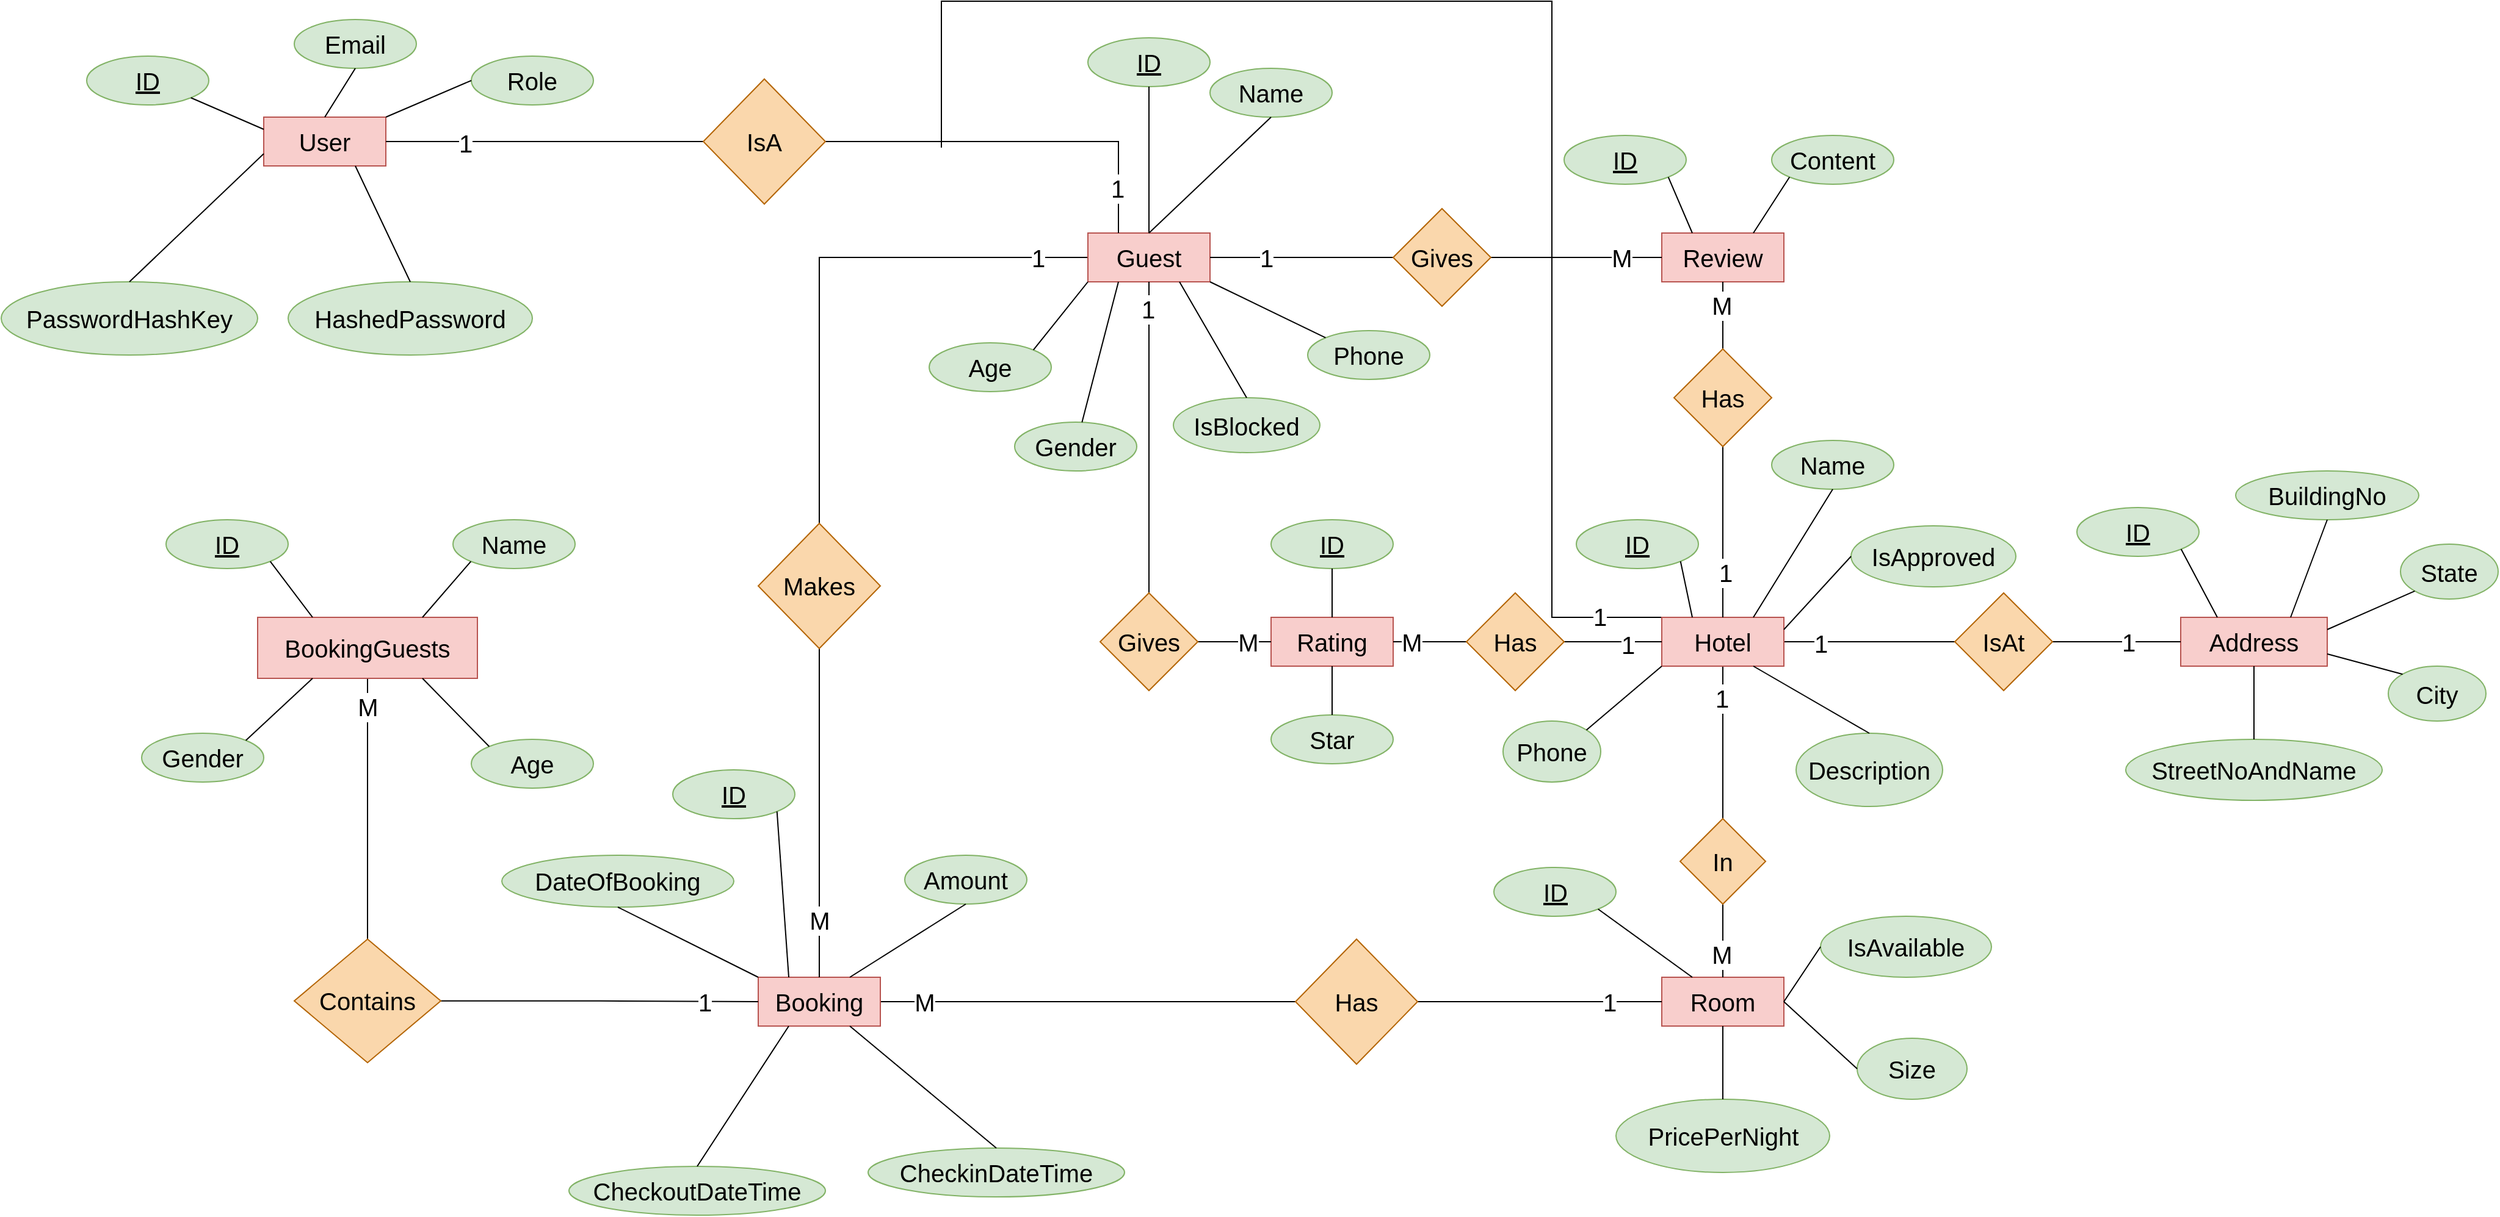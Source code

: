 <mxfile version="24.2.5" type="device">
  <diagram name="Page-1" id="rT9uFOjmLWiH90TD1_OQ">
    <mxGraphModel dx="3364" dy="1520" grid="1" gridSize="10" guides="1" tooltips="1" connect="1" arrows="1" fold="1" page="1" pageScale="1" pageWidth="850" pageHeight="1100" math="0" shadow="0">
      <root>
        <mxCell id="0" />
        <mxCell id="1" parent="0" />
        <mxCell id="vbyWSuQ11PQtbqBeCyKR-111" style="edgeStyle=orthogonalEdgeStyle;rounded=0;orthogonalLoop=1;jettySize=auto;html=1;exitX=0;exitY=0.5;exitDx=0;exitDy=0;entryX=0.5;entryY=0;entryDx=0;entryDy=0;endArrow=none;endFill=0;" parent="1" source="vbyWSuQ11PQtbqBeCyKR-2" target="vbyWSuQ11PQtbqBeCyKR-110" edge="1">
          <mxGeometry relative="1" as="geometry" />
        </mxCell>
        <mxCell id="vbyWSuQ11PQtbqBeCyKR-113" value="&lt;font style=&quot;font-size: 20px;&quot;&gt;1&lt;/font&gt;" style="edgeLabel;html=1;align=center;verticalAlign=middle;resizable=0;points=[];" parent="vbyWSuQ11PQtbqBeCyKR-111" vertex="1" connectable="0">
          <mxGeometry x="-0.811" relative="1" as="geometry">
            <mxPoint as="offset" />
          </mxGeometry>
        </mxCell>
        <mxCell id="vbyWSuQ11PQtbqBeCyKR-2" value="&lt;font style=&quot;font-size: 20px;&quot;&gt;Guest&lt;/font&gt;" style="rounded=0;whiteSpace=wrap;html=1;fillColor=#f8cecc;strokeColor=#b85450;" parent="1" vertex="1">
          <mxGeometry x="190" y="210" width="100" height="40" as="geometry" />
        </mxCell>
        <mxCell id="vbyWSuQ11PQtbqBeCyKR-3" value="&lt;font style=&quot;font-size: 20px;&quot;&gt;&lt;u&gt;ID&lt;/u&gt;&lt;/font&gt;" style="ellipse;whiteSpace=wrap;html=1;fillColor=#d5e8d4;strokeColor=#82b366;" parent="1" vertex="1">
          <mxGeometry x="190" y="50" width="100" height="40" as="geometry" />
        </mxCell>
        <mxCell id="vbyWSuQ11PQtbqBeCyKR-4" value="&lt;font style=&quot;font-size: 20px;&quot;&gt;Name&lt;/font&gt;" style="ellipse;whiteSpace=wrap;html=1;fillColor=#d5e8d4;strokeColor=#82b366;" parent="1" vertex="1">
          <mxGeometry x="290" y="75" width="100" height="40" as="geometry" />
        </mxCell>
        <mxCell id="vbyWSuQ11PQtbqBeCyKR-6" value="&lt;font style=&quot;font-size: 20px;&quot;&gt;Phone&lt;/font&gt;" style="ellipse;whiteSpace=wrap;html=1;fillColor=#d5e8d4;strokeColor=#82b366;" parent="1" vertex="1">
          <mxGeometry x="370" y="290" width="100" height="40" as="geometry" />
        </mxCell>
        <mxCell id="vbyWSuQ11PQtbqBeCyKR-7" value="&lt;font style=&quot;font-size: 20px;&quot;&gt;Age&lt;/font&gt;" style="ellipse;whiteSpace=wrap;html=1;fillColor=#d5e8d4;strokeColor=#82b366;" parent="1" vertex="1">
          <mxGeometry x="60" y="300" width="100" height="40" as="geometry" />
        </mxCell>
        <mxCell id="vbyWSuQ11PQtbqBeCyKR-8" value="&lt;font style=&quot;font-size: 20px;&quot;&gt;Gender&lt;/font&gt;" style="ellipse;whiteSpace=wrap;html=1;fillColor=#d5e8d4;strokeColor=#82b366;" parent="1" vertex="1">
          <mxGeometry x="130" y="365" width="100" height="40" as="geometry" />
        </mxCell>
        <mxCell id="vbyWSuQ11PQtbqBeCyKR-11" value="" style="endArrow=none;html=1;rounded=0;entryX=0.5;entryY=1;entryDx=0;entryDy=0;exitX=0.5;exitY=0;exitDx=0;exitDy=0;" parent="1" source="vbyWSuQ11PQtbqBeCyKR-2" target="vbyWSuQ11PQtbqBeCyKR-4" edge="1">
          <mxGeometry width="50" height="50" relative="1" as="geometry">
            <mxPoint x="190" y="200" as="sourcePoint" />
            <mxPoint x="240" y="150" as="targetPoint" />
          </mxGeometry>
        </mxCell>
        <mxCell id="vbyWSuQ11PQtbqBeCyKR-12" value="" style="endArrow=none;html=1;rounded=0;entryX=0.5;entryY=1;entryDx=0;entryDy=0;exitX=0.5;exitY=0;exitDx=0;exitDy=0;" parent="1" source="vbyWSuQ11PQtbqBeCyKR-2" target="vbyWSuQ11PQtbqBeCyKR-3" edge="1">
          <mxGeometry width="50" height="50" relative="1" as="geometry">
            <mxPoint x="250" y="220" as="sourcePoint" />
            <mxPoint x="240" y="150" as="targetPoint" />
          </mxGeometry>
        </mxCell>
        <mxCell id="vbyWSuQ11PQtbqBeCyKR-13" value="" style="endArrow=none;html=1;rounded=0;entryX=1;entryY=0;entryDx=0;entryDy=0;exitX=0;exitY=1;exitDx=0;exitDy=0;" parent="1" source="vbyWSuQ11PQtbqBeCyKR-2" target="vbyWSuQ11PQtbqBeCyKR-7" edge="1">
          <mxGeometry width="50" height="50" relative="1" as="geometry">
            <mxPoint x="190" y="230" as="sourcePoint" />
            <mxPoint x="175" y="184" as="targetPoint" />
          </mxGeometry>
        </mxCell>
        <mxCell id="vbyWSuQ11PQtbqBeCyKR-14" value="" style="endArrow=none;html=1;rounded=0;exitX=0.25;exitY=1;exitDx=0;exitDy=0;" parent="1" source="vbyWSuQ11PQtbqBeCyKR-2" target="vbyWSuQ11PQtbqBeCyKR-8" edge="1">
          <mxGeometry width="50" height="50" relative="1" as="geometry">
            <mxPoint x="200" y="240" as="sourcePoint" />
            <mxPoint x="170" y="250" as="targetPoint" />
          </mxGeometry>
        </mxCell>
        <mxCell id="vbyWSuQ11PQtbqBeCyKR-15" value="" style="endArrow=none;html=1;rounded=0;exitX=1;exitY=1;exitDx=0;exitDy=0;entryX=0;entryY=0;entryDx=0;entryDy=0;" parent="1" source="vbyWSuQ11PQtbqBeCyKR-2" target="vbyWSuQ11PQtbqBeCyKR-6" edge="1">
          <mxGeometry width="50" height="50" relative="1" as="geometry">
            <mxPoint x="225" y="260" as="sourcePoint" />
            <mxPoint x="170" y="312" as="targetPoint" />
          </mxGeometry>
        </mxCell>
        <mxCell id="vbyWSuQ11PQtbqBeCyKR-38" style="edgeStyle=orthogonalEdgeStyle;rounded=0;orthogonalLoop=1;jettySize=auto;html=1;exitX=1;exitY=0.5;exitDx=0;exitDy=0;entryX=0;entryY=0.5;entryDx=0;entryDy=0;endArrow=none;endFill=0;" parent="1" source="vbyWSuQ11PQtbqBeCyKR-17" target="vbyWSuQ11PQtbqBeCyKR-36" edge="1">
          <mxGeometry relative="1" as="geometry" />
        </mxCell>
        <mxCell id="vbyWSuQ11PQtbqBeCyKR-40" value="&lt;font style=&quot;font-size: 20px;&quot;&gt;1&lt;/font&gt;" style="edgeLabel;html=1;align=center;verticalAlign=middle;resizable=0;points=[];" parent="vbyWSuQ11PQtbqBeCyKR-38" vertex="1" connectable="0">
          <mxGeometry x="-0.571" y="-1" relative="1" as="geometry">
            <mxPoint as="offset" />
          </mxGeometry>
        </mxCell>
        <mxCell id="vbyWSuQ11PQtbqBeCyKR-86" style="edgeStyle=orthogonalEdgeStyle;rounded=0;orthogonalLoop=1;jettySize=auto;html=1;exitX=0.5;exitY=1;exitDx=0;exitDy=0;entryX=0.5;entryY=0;entryDx=0;entryDy=0;endArrow=none;endFill=0;" parent="1" source="vbyWSuQ11PQtbqBeCyKR-17" target="vbyWSuQ11PQtbqBeCyKR-85" edge="1">
          <mxGeometry relative="1" as="geometry" />
        </mxCell>
        <mxCell id="vbyWSuQ11PQtbqBeCyKR-88" value="&lt;font style=&quot;font-size: 20px;&quot;&gt;1&lt;/font&gt;" style="edgeLabel;html=1;align=center;verticalAlign=middle;resizable=0;points=[];" parent="vbyWSuQ11PQtbqBeCyKR-86" vertex="1" connectable="0">
          <mxGeometry x="-0.583" y="-1" relative="1" as="geometry">
            <mxPoint as="offset" />
          </mxGeometry>
        </mxCell>
        <mxCell id="BWS_20VNXRva4XWza-ew-18" style="edgeStyle=orthogonalEdgeStyle;rounded=0;orthogonalLoop=1;jettySize=auto;html=1;exitX=0;exitY=0;exitDx=0;exitDy=0;endArrow=none;endFill=0;" edge="1" parent="1" source="vbyWSuQ11PQtbqBeCyKR-17">
          <mxGeometry relative="1" as="geometry">
            <mxPoint x="70" y="140" as="targetPoint" />
            <Array as="points">
              <mxPoint x="570" y="525" />
              <mxPoint x="570" y="20" />
              <mxPoint x="70" y="20" />
            </Array>
          </mxGeometry>
        </mxCell>
        <mxCell id="BWS_20VNXRva4XWza-ew-19" value="&lt;font style=&quot;font-size: 20px;&quot;&gt;1&lt;/font&gt;" style="edgeLabel;html=1;align=center;verticalAlign=middle;resizable=0;points=[];" vertex="1" connectable="0" parent="BWS_20VNXRva4XWza-ew-18">
          <mxGeometry x="-0.918" y="-1" relative="1" as="geometry">
            <mxPoint x="-1" as="offset" />
          </mxGeometry>
        </mxCell>
        <mxCell id="vbyWSuQ11PQtbqBeCyKR-17" value="&lt;font style=&quot;font-size: 20px;&quot;&gt;Hotel&lt;/font&gt;" style="rounded=0;whiteSpace=wrap;html=1;fillColor=#f8cecc;strokeColor=#b85450;" parent="1" vertex="1">
          <mxGeometry x="660" y="525" width="100" height="40" as="geometry" />
        </mxCell>
        <mxCell id="vbyWSuQ11PQtbqBeCyKR-18" value="&lt;font style=&quot;font-size: 20px;&quot;&gt;&lt;u&gt;ID&lt;/u&gt;&lt;/font&gt;" style="ellipse;whiteSpace=wrap;html=1;fillColor=#d5e8d4;strokeColor=#82b366;" parent="1" vertex="1">
          <mxGeometry x="590" y="445" width="100" height="40" as="geometry" />
        </mxCell>
        <mxCell id="vbyWSuQ11PQtbqBeCyKR-19" value="&lt;font style=&quot;font-size: 20px;&quot;&gt;Name&lt;/font&gt;" style="ellipse;whiteSpace=wrap;html=1;fillColor=#d5e8d4;strokeColor=#82b366;" parent="1" vertex="1">
          <mxGeometry x="750" y="380" width="100" height="40" as="geometry" />
        </mxCell>
        <mxCell id="vbyWSuQ11PQtbqBeCyKR-20" value="&lt;font style=&quot;font-size: 20px;&quot;&gt;Description&lt;/font&gt;" style="ellipse;whiteSpace=wrap;html=1;fillColor=#d5e8d4;strokeColor=#82b366;" parent="1" vertex="1">
          <mxGeometry x="770" y="620" width="120" height="60" as="geometry" />
        </mxCell>
        <mxCell id="vbyWSuQ11PQtbqBeCyKR-22" value="" style="endArrow=none;html=1;rounded=0;exitX=0.25;exitY=0;exitDx=0;exitDy=0;entryX=1;entryY=1;entryDx=0;entryDy=0;" parent="1" source="vbyWSuQ11PQtbqBeCyKR-17" target="vbyWSuQ11PQtbqBeCyKR-18" edge="1">
          <mxGeometry width="50" height="50" relative="1" as="geometry">
            <mxPoint x="425" y="469" as="sourcePoint" />
            <mxPoint x="385" y="515" as="targetPoint" />
          </mxGeometry>
        </mxCell>
        <mxCell id="vbyWSuQ11PQtbqBeCyKR-23" value="" style="endArrow=none;html=1;rounded=0;exitX=0.75;exitY=0;exitDx=0;exitDy=0;entryX=0.5;entryY=1;entryDx=0;entryDy=0;" parent="1" source="vbyWSuQ11PQtbqBeCyKR-17" target="vbyWSuQ11PQtbqBeCyKR-19" edge="1">
          <mxGeometry width="50" height="50" relative="1" as="geometry">
            <mxPoint x="695" y="535" as="sourcePoint" />
            <mxPoint x="670" y="469" as="targetPoint" />
          </mxGeometry>
        </mxCell>
        <mxCell id="vbyWSuQ11PQtbqBeCyKR-24" value="" style="endArrow=none;html=1;rounded=0;exitX=0.75;exitY=1;exitDx=0;exitDy=0;entryX=0.5;entryY=0;entryDx=0;entryDy=0;" parent="1" source="vbyWSuQ11PQtbqBeCyKR-17" target="vbyWSuQ11PQtbqBeCyKR-20" edge="1">
          <mxGeometry width="50" height="50" relative="1" as="geometry">
            <mxPoint x="745" y="535" as="sourcePoint" />
            <mxPoint x="785" y="479" as="targetPoint" />
          </mxGeometry>
        </mxCell>
        <mxCell id="vbyWSuQ11PQtbqBeCyKR-26" value="&lt;font style=&quot;font-size: 20px;&quot;&gt;Address&lt;/font&gt;" style="rounded=0;whiteSpace=wrap;html=1;fillColor=#f8cecc;strokeColor=#b85450;" parent="1" vertex="1">
          <mxGeometry x="1085" y="525" width="120" height="40" as="geometry" />
        </mxCell>
        <mxCell id="vbyWSuQ11PQtbqBeCyKR-27" value="&lt;font style=&quot;font-size: 20px;&quot;&gt;BuildingNo&lt;/font&gt;" style="ellipse;whiteSpace=wrap;html=1;fillColor=#d5e8d4;strokeColor=#82b366;" parent="1" vertex="1">
          <mxGeometry x="1130" y="405" width="150" height="40" as="geometry" />
        </mxCell>
        <mxCell id="vbyWSuQ11PQtbqBeCyKR-28" value="&lt;font style=&quot;font-size: 20px;&quot;&gt;StreetNoAndName&lt;/font&gt;" style="ellipse;whiteSpace=wrap;html=1;fillColor=#d5e8d4;strokeColor=#82b366;" parent="1" vertex="1">
          <mxGeometry x="1040" y="625" width="210" height="50" as="geometry" />
        </mxCell>
        <mxCell id="vbyWSuQ11PQtbqBeCyKR-29" value="&lt;font style=&quot;font-size: 20px;&quot;&gt;City&lt;/font&gt;" style="ellipse;whiteSpace=wrap;html=1;fillColor=#d5e8d4;strokeColor=#82b366;" parent="1" vertex="1">
          <mxGeometry x="1255" y="565" width="80" height="45" as="geometry" />
        </mxCell>
        <mxCell id="vbyWSuQ11PQtbqBeCyKR-30" value="&lt;font style=&quot;font-size: 20px;&quot;&gt;State&lt;/font&gt;" style="ellipse;whiteSpace=wrap;html=1;fillColor=#d5e8d4;strokeColor=#82b366;" parent="1" vertex="1">
          <mxGeometry x="1265" y="465" width="80" height="45" as="geometry" />
        </mxCell>
        <mxCell id="vbyWSuQ11PQtbqBeCyKR-32" value="" style="endArrow=none;html=1;rounded=0;exitX=0.75;exitY=0;exitDx=0;exitDy=0;entryX=0.5;entryY=1;entryDx=0;entryDy=0;" parent="1" source="vbyWSuQ11PQtbqBeCyKR-26" target="vbyWSuQ11PQtbqBeCyKR-27" edge="1">
          <mxGeometry width="50" height="50" relative="1" as="geometry">
            <mxPoint x="780" y="535" as="sourcePoint" />
            <mxPoint x="815" y="489" as="targetPoint" />
          </mxGeometry>
        </mxCell>
        <mxCell id="vbyWSuQ11PQtbqBeCyKR-33" value="" style="endArrow=none;html=1;rounded=0;exitX=1;exitY=0.25;exitDx=0;exitDy=0;entryX=0;entryY=1;entryDx=0;entryDy=0;" parent="1" source="vbyWSuQ11PQtbqBeCyKR-26" target="vbyWSuQ11PQtbqBeCyKR-30" edge="1">
          <mxGeometry width="50" height="50" relative="1" as="geometry">
            <mxPoint x="1149" y="533" as="sourcePoint" />
            <mxPoint x="1140" y="475" as="targetPoint" />
          </mxGeometry>
        </mxCell>
        <mxCell id="vbyWSuQ11PQtbqBeCyKR-34" value="" style="endArrow=none;html=1;rounded=0;exitX=1;exitY=0.75;exitDx=0;exitDy=0;entryX=0;entryY=0;entryDx=0;entryDy=0;" parent="1" source="vbyWSuQ11PQtbqBeCyKR-26" target="vbyWSuQ11PQtbqBeCyKR-29" edge="1">
          <mxGeometry width="50" height="50" relative="1" as="geometry">
            <mxPoint x="1215" y="545" as="sourcePoint" />
            <mxPoint x="1286" y="513" as="targetPoint" />
          </mxGeometry>
        </mxCell>
        <mxCell id="vbyWSuQ11PQtbqBeCyKR-35" value="" style="endArrow=none;html=1;rounded=0;exitX=0.5;exitY=1;exitDx=0;exitDy=0;entryX=0.5;entryY=0;entryDx=0;entryDy=0;" parent="1" source="vbyWSuQ11PQtbqBeCyKR-26" target="vbyWSuQ11PQtbqBeCyKR-28" edge="1">
          <mxGeometry width="50" height="50" relative="1" as="geometry">
            <mxPoint x="1215" y="565" as="sourcePoint" />
            <mxPoint x="1276" y="582" as="targetPoint" />
          </mxGeometry>
        </mxCell>
        <mxCell id="vbyWSuQ11PQtbqBeCyKR-39" style="edgeStyle=orthogonalEdgeStyle;rounded=0;orthogonalLoop=1;jettySize=auto;html=1;exitX=1;exitY=0.5;exitDx=0;exitDy=0;entryX=0;entryY=0.5;entryDx=0;entryDy=0;endArrow=none;endFill=0;" parent="1" source="vbyWSuQ11PQtbqBeCyKR-36" target="vbyWSuQ11PQtbqBeCyKR-26" edge="1">
          <mxGeometry relative="1" as="geometry" />
        </mxCell>
        <mxCell id="vbyWSuQ11PQtbqBeCyKR-41" value="&lt;font style=&quot;font-size: 20px;&quot;&gt;1&lt;/font&gt;" style="edgeLabel;html=1;align=center;verticalAlign=middle;resizable=0;points=[];" parent="vbyWSuQ11PQtbqBeCyKR-39" vertex="1" connectable="0">
          <mxGeometry x="0.177" relative="1" as="geometry">
            <mxPoint as="offset" />
          </mxGeometry>
        </mxCell>
        <mxCell id="vbyWSuQ11PQtbqBeCyKR-36" value="&lt;font style=&quot;font-size: 20px;&quot;&gt;IsAt&lt;/font&gt;" style="rhombus;whiteSpace=wrap;html=1;fillColor=#fad7ac;strokeColor=#b46504;" parent="1" vertex="1">
          <mxGeometry x="900" y="505" width="80" height="80" as="geometry" />
        </mxCell>
        <mxCell id="vbyWSuQ11PQtbqBeCyKR-42" value="&lt;font style=&quot;font-size: 20px;&quot;&gt;&lt;u&gt;ID&lt;/u&gt;&lt;/font&gt;" style="ellipse;whiteSpace=wrap;html=1;fillColor=#d5e8d4;strokeColor=#82b366;" parent="1" vertex="1">
          <mxGeometry x="1000" y="435" width="100" height="40" as="geometry" />
        </mxCell>
        <mxCell id="vbyWSuQ11PQtbqBeCyKR-43" value="" style="endArrow=none;html=1;rounded=0;exitX=0.25;exitY=0;exitDx=0;exitDy=0;entryX=1;entryY=1;entryDx=0;entryDy=0;" parent="1" source="vbyWSuQ11PQtbqBeCyKR-26" target="vbyWSuQ11PQtbqBeCyKR-42" edge="1">
          <mxGeometry width="50" height="50" relative="1" as="geometry">
            <mxPoint x="1185" y="535" as="sourcePoint" />
            <mxPoint x="1215" y="455" as="targetPoint" />
          </mxGeometry>
        </mxCell>
        <mxCell id="vbyWSuQ11PQtbqBeCyKR-45" value="&lt;font style=&quot;font-size: 20px;&quot;&gt;Rating&lt;/font&gt;" style="rounded=0;whiteSpace=wrap;html=1;fillColor=#f8cecc;strokeColor=#b85450;" parent="1" vertex="1">
          <mxGeometry x="340" y="525" width="100" height="40" as="geometry" />
        </mxCell>
        <mxCell id="vbyWSuQ11PQtbqBeCyKR-46" value="&lt;font style=&quot;font-size: 20px;&quot;&gt;&lt;u&gt;ID&lt;/u&gt;&lt;/font&gt;" style="ellipse;whiteSpace=wrap;html=1;fillColor=#d5e8d4;strokeColor=#82b366;" parent="1" vertex="1">
          <mxGeometry x="340" y="445" width="100" height="40" as="geometry" />
        </mxCell>
        <mxCell id="vbyWSuQ11PQtbqBeCyKR-47" value="&lt;font style=&quot;font-size: 20px;&quot;&gt;Star&lt;/font&gt;" style="ellipse;whiteSpace=wrap;html=1;fillColor=#d5e8d4;strokeColor=#82b366;" parent="1" vertex="1">
          <mxGeometry x="340" y="605" width="100" height="40" as="geometry" />
        </mxCell>
        <mxCell id="vbyWSuQ11PQtbqBeCyKR-50" value="" style="endArrow=none;html=1;rounded=0;exitX=0.5;exitY=0;exitDx=0;exitDy=0;entryX=0.5;entryY=1;entryDx=0;entryDy=0;" parent="1" source="vbyWSuQ11PQtbqBeCyKR-45" target="vbyWSuQ11PQtbqBeCyKR-46" edge="1">
          <mxGeometry width="50" height="50" relative="1" as="geometry">
            <mxPoint x="105" y="469" as="sourcePoint" />
            <mxPoint x="65" y="515" as="targetPoint" />
          </mxGeometry>
        </mxCell>
        <mxCell id="vbyWSuQ11PQtbqBeCyKR-51" value="" style="endArrow=none;html=1;rounded=0;exitX=0.5;exitY=1;exitDx=0;exitDy=0;entryX=0.5;entryY=0;entryDx=0;entryDy=0;" parent="1" source="vbyWSuQ11PQtbqBeCyKR-45" target="vbyWSuQ11PQtbqBeCyKR-47" edge="1">
          <mxGeometry width="50" height="50" relative="1" as="geometry">
            <mxPoint x="375" y="535" as="sourcePoint" />
            <mxPoint x="350" y="469" as="targetPoint" />
          </mxGeometry>
        </mxCell>
        <mxCell id="vbyWSuQ11PQtbqBeCyKR-55" style="edgeStyle=orthogonalEdgeStyle;rounded=0;orthogonalLoop=1;jettySize=auto;html=1;exitX=1;exitY=0.5;exitDx=0;exitDy=0;entryX=0;entryY=0.5;entryDx=0;entryDy=0;endArrow=none;endFill=0;" parent="1" source="vbyWSuQ11PQtbqBeCyKR-54" target="vbyWSuQ11PQtbqBeCyKR-17" edge="1">
          <mxGeometry relative="1" as="geometry" />
        </mxCell>
        <mxCell id="vbyWSuQ11PQtbqBeCyKR-57" value="&lt;font style=&quot;font-size: 20px;&quot;&gt;1&lt;/font&gt;" style="edgeLabel;html=1;align=center;verticalAlign=middle;resizable=0;points=[];" parent="vbyWSuQ11PQtbqBeCyKR-55" vertex="1" connectable="0">
          <mxGeometry x="0.3" y="-2" relative="1" as="geometry">
            <mxPoint as="offset" />
          </mxGeometry>
        </mxCell>
        <mxCell id="vbyWSuQ11PQtbqBeCyKR-56" style="edgeStyle=orthogonalEdgeStyle;rounded=0;orthogonalLoop=1;jettySize=auto;html=1;exitX=0;exitY=0.5;exitDx=0;exitDy=0;endArrow=none;endFill=0;" parent="1" source="vbyWSuQ11PQtbqBeCyKR-54" target="vbyWSuQ11PQtbqBeCyKR-45" edge="1">
          <mxGeometry relative="1" as="geometry" />
        </mxCell>
        <mxCell id="vbyWSuQ11PQtbqBeCyKR-58" value="&lt;font style=&quot;font-size: 20px;&quot;&gt;M&lt;/font&gt;" style="edgeLabel;html=1;align=center;verticalAlign=middle;resizable=0;points=[];" parent="vbyWSuQ11PQtbqBeCyKR-56" vertex="1" connectable="0">
          <mxGeometry x="0.517" relative="1" as="geometry">
            <mxPoint as="offset" />
          </mxGeometry>
        </mxCell>
        <mxCell id="vbyWSuQ11PQtbqBeCyKR-54" value="&lt;font style=&quot;font-size: 20px;&quot;&gt;Has&lt;/font&gt;" style="rhombus;whiteSpace=wrap;html=1;fillColor=#fad7ac;strokeColor=#b46504;" parent="1" vertex="1">
          <mxGeometry x="500" y="505" width="80" height="80" as="geometry" />
        </mxCell>
        <mxCell id="vbyWSuQ11PQtbqBeCyKR-59" value="&lt;font style=&quot;font-size: 20px;&quot;&gt;Review&lt;/font&gt;" style="rounded=0;whiteSpace=wrap;html=1;fillColor=#f8cecc;strokeColor=#b85450;" parent="1" vertex="1">
          <mxGeometry x="660" y="210" width="100" height="40" as="geometry" />
        </mxCell>
        <mxCell id="vbyWSuQ11PQtbqBeCyKR-60" value="&lt;font style=&quot;font-size: 20px;&quot;&gt;&lt;u&gt;ID&lt;/u&gt;&lt;/font&gt;" style="ellipse;whiteSpace=wrap;html=1;fillColor=#d5e8d4;strokeColor=#82b366;" parent="1" vertex="1">
          <mxGeometry x="580" y="130" width="100" height="40" as="geometry" />
        </mxCell>
        <mxCell id="vbyWSuQ11PQtbqBeCyKR-61" value="&lt;span style=&quot;font-size: 20px;&quot;&gt;Content&lt;/span&gt;" style="ellipse;whiteSpace=wrap;html=1;fillColor=#d5e8d4;strokeColor=#82b366;" parent="1" vertex="1">
          <mxGeometry x="750" y="130" width="100" height="40" as="geometry" />
        </mxCell>
        <mxCell id="vbyWSuQ11PQtbqBeCyKR-62" value="" style="endArrow=none;html=1;rounded=0;exitX=0.25;exitY=0;exitDx=0;exitDy=0;entryX=1;entryY=1;entryDx=0;entryDy=0;" parent="1" source="vbyWSuQ11PQtbqBeCyKR-59" target="vbyWSuQ11PQtbqBeCyKR-60" edge="1">
          <mxGeometry width="50" height="50" relative="1" as="geometry">
            <mxPoint x="695" y="475" as="sourcePoint" />
            <mxPoint x="685" y="429" as="targetPoint" />
          </mxGeometry>
        </mxCell>
        <mxCell id="vbyWSuQ11PQtbqBeCyKR-63" value="" style="endArrow=none;html=1;rounded=0;exitX=0.75;exitY=0;exitDx=0;exitDy=0;entryX=0;entryY=1;entryDx=0;entryDy=0;" parent="1" source="vbyWSuQ11PQtbqBeCyKR-59" target="vbyWSuQ11PQtbqBeCyKR-61" edge="1">
          <mxGeometry width="50" height="50" relative="1" as="geometry">
            <mxPoint x="695" y="220" as="sourcePoint" />
            <mxPoint x="675" y="174" as="targetPoint" />
          </mxGeometry>
        </mxCell>
        <mxCell id="vbyWSuQ11PQtbqBeCyKR-65" style="edgeStyle=orthogonalEdgeStyle;rounded=0;orthogonalLoop=1;jettySize=auto;html=1;exitX=0.5;exitY=0;exitDx=0;exitDy=0;endArrow=none;endFill=0;" parent="1" source="vbyWSuQ11PQtbqBeCyKR-64" target="vbyWSuQ11PQtbqBeCyKR-59" edge="1">
          <mxGeometry relative="1" as="geometry" />
        </mxCell>
        <mxCell id="vbyWSuQ11PQtbqBeCyKR-67" value="&lt;font style=&quot;font-size: 20px;&quot;&gt;M&lt;/font&gt;" style="edgeLabel;html=1;align=center;verticalAlign=middle;resizable=0;points=[];" parent="vbyWSuQ11PQtbqBeCyKR-65" vertex="1" connectable="0">
          <mxGeometry x="0.273" y="1" relative="1" as="geometry">
            <mxPoint y="-1" as="offset" />
          </mxGeometry>
        </mxCell>
        <mxCell id="vbyWSuQ11PQtbqBeCyKR-66" style="edgeStyle=orthogonalEdgeStyle;rounded=0;orthogonalLoop=1;jettySize=auto;html=1;exitX=0.5;exitY=1;exitDx=0;exitDy=0;endArrow=none;endFill=0;" parent="1" source="vbyWSuQ11PQtbqBeCyKR-64" target="vbyWSuQ11PQtbqBeCyKR-17" edge="1">
          <mxGeometry relative="1" as="geometry" />
        </mxCell>
        <mxCell id="vbyWSuQ11PQtbqBeCyKR-68" value="&lt;font style=&quot;font-size: 20px;&quot;&gt;1&lt;/font&gt;" style="edgeLabel;html=1;align=center;verticalAlign=middle;resizable=0;points=[];" parent="vbyWSuQ11PQtbqBeCyKR-66" vertex="1" connectable="0">
          <mxGeometry x="0.48" y="2" relative="1" as="geometry">
            <mxPoint y="-1" as="offset" />
          </mxGeometry>
        </mxCell>
        <mxCell id="vbyWSuQ11PQtbqBeCyKR-64" value="&lt;font style=&quot;font-size: 20px;&quot;&gt;Has&lt;/font&gt;" style="rhombus;whiteSpace=wrap;html=1;fillColor=#fad7ac;strokeColor=#b46504;" parent="1" vertex="1">
          <mxGeometry x="670" y="305" width="80" height="80" as="geometry" />
        </mxCell>
        <mxCell id="vbyWSuQ11PQtbqBeCyKR-70" style="edgeStyle=orthogonalEdgeStyle;rounded=0;orthogonalLoop=1;jettySize=auto;html=1;exitX=1;exitY=0.5;exitDx=0;exitDy=0;entryX=0;entryY=0.5;entryDx=0;entryDy=0;endArrow=none;endFill=0;" parent="1" source="vbyWSuQ11PQtbqBeCyKR-69" target="vbyWSuQ11PQtbqBeCyKR-59" edge="1">
          <mxGeometry relative="1" as="geometry" />
        </mxCell>
        <mxCell id="vbyWSuQ11PQtbqBeCyKR-72" value="&lt;font style=&quot;font-size: 20px;&quot;&gt;M&lt;/font&gt;" style="edgeLabel;html=1;align=center;verticalAlign=middle;resizable=0;points=[];" parent="vbyWSuQ11PQtbqBeCyKR-70" vertex="1" connectable="0">
          <mxGeometry x="0.521" relative="1" as="geometry">
            <mxPoint as="offset" />
          </mxGeometry>
        </mxCell>
        <mxCell id="vbyWSuQ11PQtbqBeCyKR-71" style="edgeStyle=orthogonalEdgeStyle;rounded=0;orthogonalLoop=1;jettySize=auto;html=1;exitX=0;exitY=0.5;exitDx=0;exitDy=0;entryX=1;entryY=0.5;entryDx=0;entryDy=0;endArrow=none;endFill=0;" parent="1" source="vbyWSuQ11PQtbqBeCyKR-69" target="vbyWSuQ11PQtbqBeCyKR-2" edge="1">
          <mxGeometry relative="1" as="geometry" />
        </mxCell>
        <mxCell id="vbyWSuQ11PQtbqBeCyKR-73" value="&lt;font style=&quot;font-size: 20px;&quot;&gt;1&lt;/font&gt;" style="edgeLabel;html=1;align=center;verticalAlign=middle;resizable=0;points=[];" parent="vbyWSuQ11PQtbqBeCyKR-71" vertex="1" connectable="0">
          <mxGeometry x="0.396" relative="1" as="geometry">
            <mxPoint as="offset" />
          </mxGeometry>
        </mxCell>
        <mxCell id="vbyWSuQ11PQtbqBeCyKR-69" value="&lt;font style=&quot;font-size: 20px;&quot;&gt;Gives&lt;/font&gt;" style="rhombus;whiteSpace=wrap;html=1;fillColor=#fad7ac;strokeColor=#b46504;" parent="1" vertex="1">
          <mxGeometry x="440" y="190" width="80" height="80" as="geometry" />
        </mxCell>
        <mxCell id="vbyWSuQ11PQtbqBeCyKR-75" style="edgeStyle=orthogonalEdgeStyle;rounded=0;orthogonalLoop=1;jettySize=auto;html=1;exitX=1;exitY=0.5;exitDx=0;exitDy=0;entryX=0;entryY=0.5;entryDx=0;entryDy=0;endArrow=none;endFill=0;" parent="1" source="vbyWSuQ11PQtbqBeCyKR-74" target="vbyWSuQ11PQtbqBeCyKR-45" edge="1">
          <mxGeometry relative="1" as="geometry" />
        </mxCell>
        <mxCell id="vbyWSuQ11PQtbqBeCyKR-77" value="&lt;font style=&quot;font-size: 20px;&quot;&gt;M&lt;/font&gt;" style="edgeLabel;html=1;align=center;verticalAlign=middle;resizable=0;points=[];" parent="vbyWSuQ11PQtbqBeCyKR-75" vertex="1" connectable="0">
          <mxGeometry x="0.343" relative="1" as="geometry">
            <mxPoint as="offset" />
          </mxGeometry>
        </mxCell>
        <mxCell id="vbyWSuQ11PQtbqBeCyKR-76" style="edgeStyle=orthogonalEdgeStyle;rounded=0;orthogonalLoop=1;jettySize=auto;html=1;exitX=0.5;exitY=0;exitDx=0;exitDy=0;entryX=0.5;entryY=1;entryDx=0;entryDy=0;endArrow=none;endFill=0;" parent="1" source="vbyWSuQ11PQtbqBeCyKR-74" target="vbyWSuQ11PQtbqBeCyKR-2" edge="1">
          <mxGeometry relative="1" as="geometry" />
        </mxCell>
        <mxCell id="vbyWSuQ11PQtbqBeCyKR-78" value="&lt;font style=&quot;font-size: 20px;&quot;&gt;1&lt;/font&gt;" style="edgeLabel;html=1;align=center;verticalAlign=middle;resizable=0;points=[];" parent="vbyWSuQ11PQtbqBeCyKR-76" vertex="1" connectable="0">
          <mxGeometry x="0.83" y="1" relative="1" as="geometry">
            <mxPoint as="offset" />
          </mxGeometry>
        </mxCell>
        <mxCell id="vbyWSuQ11PQtbqBeCyKR-74" value="&lt;font style=&quot;font-size: 20px;&quot;&gt;Gives&lt;/font&gt;" style="rhombus;whiteSpace=wrap;html=1;fillColor=#fad7ac;strokeColor=#b46504;" parent="1" vertex="1">
          <mxGeometry x="200" y="505" width="80" height="80" as="geometry" />
        </mxCell>
        <mxCell id="vbyWSuQ11PQtbqBeCyKR-79" value="&lt;font style=&quot;font-size: 20px;&quot;&gt;Room&lt;/font&gt;" style="rounded=0;whiteSpace=wrap;html=1;fillColor=#f8cecc;strokeColor=#b85450;" parent="1" vertex="1">
          <mxGeometry x="660" y="820" width="100" height="40" as="geometry" />
        </mxCell>
        <mxCell id="vbyWSuQ11PQtbqBeCyKR-80" value="&lt;font style=&quot;font-size: 20px;&quot;&gt;&lt;u&gt;ID&lt;/u&gt;&lt;/font&gt;" style="ellipse;whiteSpace=wrap;html=1;fillColor=#d5e8d4;strokeColor=#82b366;" parent="1" vertex="1">
          <mxGeometry x="522.5" y="730" width="100" height="40" as="geometry" />
        </mxCell>
        <mxCell id="vbyWSuQ11PQtbqBeCyKR-82" value="&lt;font style=&quot;font-size: 20px;&quot;&gt;Size&lt;/font&gt;" style="ellipse;whiteSpace=wrap;html=1;fillColor=#d5e8d4;strokeColor=#82b366;" parent="1" vertex="1">
          <mxGeometry x="820" y="870" width="90" height="50" as="geometry" />
        </mxCell>
        <mxCell id="vbyWSuQ11PQtbqBeCyKR-83" value="" style="endArrow=none;html=1;rounded=0;exitX=1;exitY=1;exitDx=0;exitDy=0;entryX=0.25;entryY=0;entryDx=0;entryDy=0;" parent="1" source="vbyWSuQ11PQtbqBeCyKR-80" target="vbyWSuQ11PQtbqBeCyKR-79" edge="1">
          <mxGeometry width="50" height="50" relative="1" as="geometry">
            <mxPoint x="750" y="800" as="sourcePoint" />
            <mxPoint x="800" y="750" as="targetPoint" />
          </mxGeometry>
        </mxCell>
        <mxCell id="vbyWSuQ11PQtbqBeCyKR-84" value="" style="endArrow=none;html=1;rounded=0;exitX=1;exitY=0.5;exitDx=0;exitDy=0;entryX=0;entryY=0.5;entryDx=0;entryDy=0;" parent="1" source="vbyWSuQ11PQtbqBeCyKR-79" target="vbyWSuQ11PQtbqBeCyKR-82" edge="1">
          <mxGeometry width="50" height="50" relative="1" as="geometry">
            <mxPoint x="620" y="850" as="sourcePoint" />
            <mxPoint x="670" y="850" as="targetPoint" />
          </mxGeometry>
        </mxCell>
        <mxCell id="vbyWSuQ11PQtbqBeCyKR-87" style="edgeStyle=orthogonalEdgeStyle;rounded=0;orthogonalLoop=1;jettySize=auto;html=1;exitX=0.5;exitY=1;exitDx=0;exitDy=0;endArrow=none;endFill=0;" parent="1" source="vbyWSuQ11PQtbqBeCyKR-85" target="vbyWSuQ11PQtbqBeCyKR-79" edge="1">
          <mxGeometry relative="1" as="geometry" />
        </mxCell>
        <mxCell id="vbyWSuQ11PQtbqBeCyKR-89" value="&lt;font style=&quot;font-size: 20px;&quot;&gt;M&lt;/font&gt;" style="edgeLabel;html=1;align=center;verticalAlign=middle;resizable=0;points=[];" parent="vbyWSuQ11PQtbqBeCyKR-87" vertex="1" connectable="0">
          <mxGeometry x="0.354" y="-1" relative="1" as="geometry">
            <mxPoint as="offset" />
          </mxGeometry>
        </mxCell>
        <mxCell id="vbyWSuQ11PQtbqBeCyKR-85" value="&lt;font style=&quot;font-size: 20px;&quot;&gt;In&lt;/font&gt;" style="rhombus;whiteSpace=wrap;html=1;fillColor=#fad7ac;strokeColor=#b46504;" parent="1" vertex="1">
          <mxGeometry x="675" y="690" width="70" height="70" as="geometry" />
        </mxCell>
        <mxCell id="vbyWSuQ11PQtbqBeCyKR-90" value="&lt;font style=&quot;font-size: 20px;&quot;&gt;PricePerNight&lt;/font&gt;" style="ellipse;whiteSpace=wrap;html=1;fillColor=#d5e8d4;strokeColor=#82b366;" parent="1" vertex="1">
          <mxGeometry x="622.5" y="920" width="175" height="60" as="geometry" />
        </mxCell>
        <mxCell id="vbyWSuQ11PQtbqBeCyKR-91" value="" style="endArrow=none;html=1;rounded=0;exitX=0.5;exitY=0;exitDx=0;exitDy=0;entryX=0.5;entryY=1;entryDx=0;entryDy=0;" parent="1" source="vbyWSuQ11PQtbqBeCyKR-90" target="vbyWSuQ11PQtbqBeCyKR-79" edge="1">
          <mxGeometry width="50" height="50" relative="1" as="geometry">
            <mxPoint x="720" y="830" as="sourcePoint" />
            <mxPoint x="770" y="780" as="targetPoint" />
          </mxGeometry>
        </mxCell>
        <mxCell id="vbyWSuQ11PQtbqBeCyKR-92" value="&lt;font style=&quot;font-size: 20px;&quot;&gt;Phone&lt;/font&gt;" style="ellipse;whiteSpace=wrap;html=1;fillColor=#d5e8d4;strokeColor=#82b366;" parent="1" vertex="1">
          <mxGeometry x="530" y="610" width="80" height="50" as="geometry" />
        </mxCell>
        <mxCell id="vbyWSuQ11PQtbqBeCyKR-94" value="" style="endArrow=none;html=1;rounded=0;exitX=1;exitY=0;exitDx=0;exitDy=0;entryX=0;entryY=1;entryDx=0;entryDy=0;" parent="1" source="vbyWSuQ11PQtbqBeCyKR-92" target="vbyWSuQ11PQtbqBeCyKR-17" edge="1">
          <mxGeometry width="50" height="50" relative="1" as="geometry">
            <mxPoint x="695" y="535" as="sourcePoint" />
            <mxPoint x="685" y="489" as="targetPoint" />
          </mxGeometry>
        </mxCell>
        <mxCell id="vbyWSuQ11PQtbqBeCyKR-119" style="edgeStyle=orthogonalEdgeStyle;rounded=0;orthogonalLoop=1;jettySize=auto;html=1;exitX=1;exitY=0.5;exitDx=0;exitDy=0;entryX=0;entryY=0.5;entryDx=0;entryDy=0;endArrow=none;endFill=0;" parent="1" source="vbyWSuQ11PQtbqBeCyKR-97" target="vbyWSuQ11PQtbqBeCyKR-117" edge="1">
          <mxGeometry relative="1" as="geometry" />
        </mxCell>
        <mxCell id="vbyWSuQ11PQtbqBeCyKR-120" value="&lt;font style=&quot;font-size: 20px;&quot;&gt;M&lt;/font&gt;" style="edgeLabel;html=1;align=center;verticalAlign=middle;resizable=0;points=[];" parent="vbyWSuQ11PQtbqBeCyKR-119" vertex="1" connectable="0">
          <mxGeometry x="-0.797" relative="1" as="geometry">
            <mxPoint x="1" as="offset" />
          </mxGeometry>
        </mxCell>
        <mxCell id="vbyWSuQ11PQtbqBeCyKR-97" value="&lt;font style=&quot;font-size: 20px;&quot;&gt;Booking&lt;/font&gt;" style="rounded=0;whiteSpace=wrap;html=1;fillColor=#f8cecc;strokeColor=#b85450;" parent="1" vertex="1">
          <mxGeometry x="-80" y="820" width="100" height="40" as="geometry" />
        </mxCell>
        <mxCell id="vbyWSuQ11PQtbqBeCyKR-98" value="&lt;font style=&quot;font-size: 20px;&quot;&gt;&lt;u&gt;ID&lt;/u&gt;&lt;/font&gt;" style="ellipse;whiteSpace=wrap;html=1;fillColor=#d5e8d4;strokeColor=#82b366;" parent="1" vertex="1">
          <mxGeometry x="-150" y="650" width="100" height="40" as="geometry" />
        </mxCell>
        <mxCell id="vbyWSuQ11PQtbqBeCyKR-99" value="" style="endArrow=none;html=1;rounded=0;entryX=1;entryY=1;entryDx=0;entryDy=0;exitX=0.25;exitY=0;exitDx=0;exitDy=0;" parent="1" source="vbyWSuQ11PQtbqBeCyKR-97" target="vbyWSuQ11PQtbqBeCyKR-98" edge="1">
          <mxGeometry width="50" height="50" relative="1" as="geometry">
            <mxPoint x="30" y="835" as="sourcePoint" />
            <mxPoint x="80" y="785" as="targetPoint" />
          </mxGeometry>
        </mxCell>
        <mxCell id="vbyWSuQ11PQtbqBeCyKR-101" value="&lt;font style=&quot;font-size: 20px;&quot;&gt;DateOfBooking&lt;/font&gt;" style="ellipse;whiteSpace=wrap;html=1;fillColor=#d5e8d4;strokeColor=#82b366;" parent="1" vertex="1">
          <mxGeometry x="-290" y="720" width="190" height="42.5" as="geometry" />
        </mxCell>
        <mxCell id="vbyWSuQ11PQtbqBeCyKR-102" value="&lt;font style=&quot;font-size: 20px;&quot;&gt;CheckinDateTime&lt;/font&gt;" style="ellipse;whiteSpace=wrap;html=1;fillColor=#d5e8d4;strokeColor=#82b366;" parent="1" vertex="1">
          <mxGeometry x="10" y="960" width="210" height="40" as="geometry" />
        </mxCell>
        <mxCell id="vbyWSuQ11PQtbqBeCyKR-103" value="&lt;font style=&quot;font-size: 20px;&quot;&gt;CheckoutDateTime&lt;/font&gt;" style="ellipse;whiteSpace=wrap;html=1;fillColor=#d5e8d4;strokeColor=#82b366;" parent="1" vertex="1">
          <mxGeometry x="-235" y="975" width="210" height="40" as="geometry" />
        </mxCell>
        <mxCell id="vbyWSuQ11PQtbqBeCyKR-104" value="" style="endArrow=none;html=1;rounded=0;entryX=0.5;entryY=1;entryDx=0;entryDy=0;exitX=0;exitY=0;exitDx=0;exitDy=0;" parent="1" source="vbyWSuQ11PQtbqBeCyKR-97" target="vbyWSuQ11PQtbqBeCyKR-101" edge="1">
          <mxGeometry width="50" height="50" relative="1" as="geometry">
            <mxPoint x="-80" y="845" as="sourcePoint" />
            <mxPoint x="-85" y="789" as="targetPoint" />
          </mxGeometry>
        </mxCell>
        <mxCell id="vbyWSuQ11PQtbqBeCyKR-105" value="" style="endArrow=none;html=1;rounded=0;entryX=0.5;entryY=0;entryDx=0;entryDy=0;exitX=0.25;exitY=1;exitDx=0;exitDy=0;" parent="1" source="vbyWSuQ11PQtbqBeCyKR-97" target="vbyWSuQ11PQtbqBeCyKR-103" edge="1">
          <mxGeometry width="50" height="50" relative="1" as="geometry">
            <mxPoint x="-70" y="855" as="sourcePoint" />
            <mxPoint x="-110" y="886" as="targetPoint" />
          </mxGeometry>
        </mxCell>
        <mxCell id="vbyWSuQ11PQtbqBeCyKR-106" value="" style="endArrow=none;html=1;rounded=0;entryX=0.5;entryY=0;entryDx=0;entryDy=0;exitX=0.75;exitY=1;exitDx=0;exitDy=0;" parent="1" source="vbyWSuQ11PQtbqBeCyKR-97" target="vbyWSuQ11PQtbqBeCyKR-102" edge="1">
          <mxGeometry width="50" height="50" relative="1" as="geometry">
            <mxPoint x="-45" y="870" as="sourcePoint" />
            <mxPoint x="-65" y="935" as="targetPoint" />
          </mxGeometry>
        </mxCell>
        <mxCell id="vbyWSuQ11PQtbqBeCyKR-107" value="&lt;font style=&quot;font-size: 20px;&quot;&gt;Amount&lt;/font&gt;" style="ellipse;whiteSpace=wrap;html=1;fillColor=#d5e8d4;strokeColor=#82b366;" parent="1" vertex="1">
          <mxGeometry x="40" y="720" width="100" height="40" as="geometry" />
        </mxCell>
        <mxCell id="vbyWSuQ11PQtbqBeCyKR-109" value="" style="endArrow=none;html=1;rounded=0;entryX=0.5;entryY=1;entryDx=0;entryDy=0;exitX=0.75;exitY=0;exitDx=0;exitDy=0;" parent="1" source="vbyWSuQ11PQtbqBeCyKR-97" target="vbyWSuQ11PQtbqBeCyKR-107" edge="1">
          <mxGeometry width="50" height="50" relative="1" as="geometry">
            <mxPoint x="-30" y="815" as="sourcePoint" />
            <mxPoint x="-85" y="789" as="targetPoint" />
          </mxGeometry>
        </mxCell>
        <mxCell id="vbyWSuQ11PQtbqBeCyKR-112" style="edgeStyle=orthogonalEdgeStyle;rounded=0;orthogonalLoop=1;jettySize=auto;html=1;exitX=0.5;exitY=1;exitDx=0;exitDy=0;entryX=0.5;entryY=0;entryDx=0;entryDy=0;endArrow=none;endFill=0;" parent="1" source="vbyWSuQ11PQtbqBeCyKR-110" target="vbyWSuQ11PQtbqBeCyKR-97" edge="1">
          <mxGeometry relative="1" as="geometry" />
        </mxCell>
        <mxCell id="vbyWSuQ11PQtbqBeCyKR-114" value="&lt;font style=&quot;font-size: 20px;&quot;&gt;M&lt;/font&gt;" style="edgeLabel;html=1;align=center;verticalAlign=middle;resizable=0;points=[];" parent="vbyWSuQ11PQtbqBeCyKR-112" vertex="1" connectable="0">
          <mxGeometry x="0.65" relative="1" as="geometry">
            <mxPoint as="offset" />
          </mxGeometry>
        </mxCell>
        <mxCell id="vbyWSuQ11PQtbqBeCyKR-110" value="&lt;font style=&quot;font-size: 20px;&quot;&gt;Makes&lt;/font&gt;" style="rhombus;whiteSpace=wrap;html=1;fillColor=#fad7ac;strokeColor=#b46504;" parent="1" vertex="1">
          <mxGeometry x="-80" y="448" width="100" height="102.5" as="geometry" />
        </mxCell>
        <mxCell id="vbyWSuQ11PQtbqBeCyKR-115" value="&lt;font style=&quot;font-size: 20px;&quot;&gt;IsAvailable&lt;/font&gt;" style="ellipse;whiteSpace=wrap;html=1;fillColor=#d5e8d4;strokeColor=#82b366;" parent="1" vertex="1">
          <mxGeometry x="790" y="770" width="140" height="50" as="geometry" />
        </mxCell>
        <mxCell id="vbyWSuQ11PQtbqBeCyKR-116" value="" style="endArrow=none;html=1;rounded=0;exitX=1;exitY=0.5;exitDx=0;exitDy=0;entryX=0;entryY=0.5;entryDx=0;entryDy=0;" parent="1" source="vbyWSuQ11PQtbqBeCyKR-79" target="vbyWSuQ11PQtbqBeCyKR-115" edge="1">
          <mxGeometry width="50" height="50" relative="1" as="geometry">
            <mxPoint x="770" y="850" as="sourcePoint" />
            <mxPoint x="830" y="905" as="targetPoint" />
          </mxGeometry>
        </mxCell>
        <mxCell id="vbyWSuQ11PQtbqBeCyKR-118" style="edgeStyle=orthogonalEdgeStyle;rounded=0;orthogonalLoop=1;jettySize=auto;html=1;exitX=1;exitY=0.5;exitDx=0;exitDy=0;entryX=0;entryY=0.5;entryDx=0;entryDy=0;endArrow=none;endFill=0;" parent="1" source="vbyWSuQ11PQtbqBeCyKR-117" target="vbyWSuQ11PQtbqBeCyKR-79" edge="1">
          <mxGeometry relative="1" as="geometry" />
        </mxCell>
        <mxCell id="vbyWSuQ11PQtbqBeCyKR-121" value="&lt;font style=&quot;font-size: 20px;&quot;&gt;1&lt;/font&gt;" style="edgeLabel;html=1;align=center;verticalAlign=middle;resizable=0;points=[];" parent="vbyWSuQ11PQtbqBeCyKR-118" vertex="1" connectable="0">
          <mxGeometry x="0.56" relative="1" as="geometry">
            <mxPoint x="1" as="offset" />
          </mxGeometry>
        </mxCell>
        <mxCell id="vbyWSuQ11PQtbqBeCyKR-117" value="&lt;font style=&quot;font-size: 20px;&quot;&gt;Has&lt;/font&gt;" style="rhombus;whiteSpace=wrap;html=1;fillColor=#fad7ac;strokeColor=#b46504;" parent="1" vertex="1">
          <mxGeometry x="360" y="788.75" width="100" height="102.5" as="geometry" />
        </mxCell>
        <mxCell id="vbyWSuQ11PQtbqBeCyKR-133" style="edgeStyle=orthogonalEdgeStyle;rounded=0;orthogonalLoop=1;jettySize=auto;html=1;exitX=0.5;exitY=1;exitDx=0;exitDy=0;entryX=0.5;entryY=0;entryDx=0;entryDy=0;endArrow=none;endFill=0;" parent="1" source="vbyWSuQ11PQtbqBeCyKR-122" target="vbyWSuQ11PQtbqBeCyKR-131" edge="1">
          <mxGeometry relative="1" as="geometry" />
        </mxCell>
        <mxCell id="vbyWSuQ11PQtbqBeCyKR-135" value="&lt;font style=&quot;font-size: 20px;&quot;&gt;M&lt;/font&gt;" style="edgeLabel;html=1;align=center;verticalAlign=middle;resizable=0;points=[];" parent="vbyWSuQ11PQtbqBeCyKR-133" vertex="1" connectable="0">
          <mxGeometry x="-0.788" relative="1" as="geometry">
            <mxPoint as="offset" />
          </mxGeometry>
        </mxCell>
        <mxCell id="vbyWSuQ11PQtbqBeCyKR-122" value="&lt;font style=&quot;font-size: 20px;&quot;&gt;BookingGuests&lt;/font&gt;" style="rounded=0;whiteSpace=wrap;html=1;fillColor=#f8cecc;strokeColor=#b85450;" parent="1" vertex="1">
          <mxGeometry x="-490" y="525" width="180" height="50" as="geometry" />
        </mxCell>
        <mxCell id="vbyWSuQ11PQtbqBeCyKR-123" value="&lt;font style=&quot;font-size: 20px;&quot;&gt;&lt;u&gt;ID&lt;/u&gt;&lt;/font&gt;" style="ellipse;whiteSpace=wrap;html=1;fillColor=#d5e8d4;strokeColor=#82b366;" parent="1" vertex="1">
          <mxGeometry x="-565" y="445" width="100" height="40" as="geometry" />
        </mxCell>
        <mxCell id="vbyWSuQ11PQtbqBeCyKR-124" value="&lt;font style=&quot;font-size: 20px;&quot;&gt;Name&lt;/font&gt;" style="ellipse;whiteSpace=wrap;html=1;fillColor=#d5e8d4;strokeColor=#82b366;" parent="1" vertex="1">
          <mxGeometry x="-330" y="445" width="100" height="40" as="geometry" />
        </mxCell>
        <mxCell id="vbyWSuQ11PQtbqBeCyKR-125" value="&lt;font style=&quot;font-size: 20px;&quot;&gt;Age&lt;/font&gt;" style="ellipse;whiteSpace=wrap;html=1;fillColor=#d5e8d4;strokeColor=#82b366;" parent="1" vertex="1">
          <mxGeometry x="-315" y="625" width="100" height="40" as="geometry" />
        </mxCell>
        <mxCell id="vbyWSuQ11PQtbqBeCyKR-126" value="&lt;font style=&quot;font-size: 20px;&quot;&gt;Gender&lt;/font&gt;" style="ellipse;whiteSpace=wrap;html=1;fillColor=#d5e8d4;strokeColor=#82b366;" parent="1" vertex="1">
          <mxGeometry x="-585" y="620" width="100" height="40" as="geometry" />
        </mxCell>
        <mxCell id="vbyWSuQ11PQtbqBeCyKR-127" value="" style="endArrow=none;html=1;rounded=0;entryX=1;entryY=1;entryDx=0;entryDy=0;exitX=0.25;exitY=0;exitDx=0;exitDy=0;" parent="1" source="vbyWSuQ11PQtbqBeCyKR-122" target="vbyWSuQ11PQtbqBeCyKR-123" edge="1">
          <mxGeometry width="50" height="50" relative="1" as="geometry">
            <mxPoint x="-270" y="360" as="sourcePoint" />
            <mxPoint x="-315" y="416" as="targetPoint" />
          </mxGeometry>
        </mxCell>
        <mxCell id="vbyWSuQ11PQtbqBeCyKR-128" value="" style="endArrow=none;html=1;rounded=0;entryX=0;entryY=1;entryDx=0;entryDy=0;exitX=0.75;exitY=0;exitDx=0;exitDy=0;" parent="1" source="vbyWSuQ11PQtbqBeCyKR-122" target="vbyWSuQ11PQtbqBeCyKR-124" edge="1">
          <mxGeometry width="50" height="50" relative="1" as="geometry">
            <mxPoint x="-435" y="535" as="sourcePoint" />
            <mxPoint x="-470" y="489" as="targetPoint" />
          </mxGeometry>
        </mxCell>
        <mxCell id="vbyWSuQ11PQtbqBeCyKR-129" value="" style="endArrow=none;html=1;rounded=0;entryX=0;entryY=0;entryDx=0;entryDy=0;exitX=0.75;exitY=1;exitDx=0;exitDy=0;" parent="1" source="vbyWSuQ11PQtbqBeCyKR-122" target="vbyWSuQ11PQtbqBeCyKR-125" edge="1">
          <mxGeometry width="50" height="50" relative="1" as="geometry">
            <mxPoint x="-345" y="535" as="sourcePoint" />
            <mxPoint x="-305" y="489" as="targetPoint" />
          </mxGeometry>
        </mxCell>
        <mxCell id="vbyWSuQ11PQtbqBeCyKR-130" value="" style="endArrow=none;html=1;rounded=0;entryX=1;entryY=0;entryDx=0;entryDy=0;exitX=0.25;exitY=1;exitDx=0;exitDy=0;" parent="1" source="vbyWSuQ11PQtbqBeCyKR-122" target="vbyWSuQ11PQtbqBeCyKR-126" edge="1">
          <mxGeometry width="50" height="50" relative="1" as="geometry">
            <mxPoint x="-345" y="585" as="sourcePoint" />
            <mxPoint x="-290" y="641" as="targetPoint" />
          </mxGeometry>
        </mxCell>
        <mxCell id="vbyWSuQ11PQtbqBeCyKR-132" style="edgeStyle=orthogonalEdgeStyle;rounded=0;orthogonalLoop=1;jettySize=auto;html=1;exitX=1;exitY=0.5;exitDx=0;exitDy=0;entryX=0;entryY=0.5;entryDx=0;entryDy=0;endArrow=none;endFill=0;" parent="1" source="vbyWSuQ11PQtbqBeCyKR-131" target="vbyWSuQ11PQtbqBeCyKR-97" edge="1">
          <mxGeometry relative="1" as="geometry" />
        </mxCell>
        <mxCell id="vbyWSuQ11PQtbqBeCyKR-134" value="&lt;font style=&quot;font-size: 20px;&quot;&gt;1&lt;/font&gt;" style="edgeLabel;html=1;align=center;verticalAlign=middle;resizable=0;points=[];" parent="vbyWSuQ11PQtbqBeCyKR-132" vertex="1" connectable="0">
          <mxGeometry x="0.66" relative="1" as="geometry">
            <mxPoint as="offset" />
          </mxGeometry>
        </mxCell>
        <mxCell id="vbyWSuQ11PQtbqBeCyKR-131" value="&lt;font style=&quot;font-size: 20px;&quot;&gt;Contains&lt;/font&gt;" style="rhombus;whiteSpace=wrap;html=1;fillColor=#fad7ac;strokeColor=#b46504;" parent="1" vertex="1">
          <mxGeometry x="-460" y="788.75" width="120" height="101.25" as="geometry" />
        </mxCell>
        <mxCell id="vbyWSuQ11PQtbqBeCyKR-136" value="&lt;font style=&quot;font-size: 20px;&quot;&gt;IsApproved&lt;/font&gt;" style="ellipse;whiteSpace=wrap;html=1;fillColor=#d5e8d4;strokeColor=#82b366;" parent="1" vertex="1">
          <mxGeometry x="815" y="450" width="135" height="50" as="geometry" />
        </mxCell>
        <mxCell id="vbyWSuQ11PQtbqBeCyKR-137" value="" style="endArrow=none;html=1;rounded=0;exitX=1;exitY=0.25;exitDx=0;exitDy=0;entryX=0;entryY=0.5;entryDx=0;entryDy=0;" parent="1" source="vbyWSuQ11PQtbqBeCyKR-17" target="vbyWSuQ11PQtbqBeCyKR-136" edge="1">
          <mxGeometry width="50" height="50" relative="1" as="geometry">
            <mxPoint x="745" y="535" as="sourcePoint" />
            <mxPoint x="810" y="430" as="targetPoint" />
          </mxGeometry>
        </mxCell>
        <mxCell id="vbyWSuQ11PQtbqBeCyKR-138" value="&lt;font style=&quot;font-size: 20px;&quot;&gt;IsBlocked&lt;/font&gt;" style="ellipse;whiteSpace=wrap;html=1;fillColor=#d5e8d4;strokeColor=#82b366;" parent="1" vertex="1">
          <mxGeometry x="260" y="345" width="120" height="45" as="geometry" />
        </mxCell>
        <mxCell id="vbyWSuQ11PQtbqBeCyKR-139" value="" style="endArrow=none;html=1;rounded=0;exitX=0.75;exitY=1;exitDx=0;exitDy=0;entryX=0.5;entryY=0;entryDx=0;entryDy=0;" parent="1" source="vbyWSuQ11PQtbqBeCyKR-2" target="vbyWSuQ11PQtbqBeCyKR-138" edge="1">
          <mxGeometry width="50" height="50" relative="1" as="geometry">
            <mxPoint x="300" y="260" as="sourcePoint" />
            <mxPoint x="395" y="306" as="targetPoint" />
          </mxGeometry>
        </mxCell>
        <mxCell id="BWS_20VNXRva4XWza-ew-2" value="&lt;font style=&quot;font-size: 20px;&quot;&gt;User&lt;/font&gt;" style="rounded=0;whiteSpace=wrap;html=1;fillColor=#f8cecc;strokeColor=#b85450;" vertex="1" parent="1">
          <mxGeometry x="-485" y="115" width="100" height="40" as="geometry" />
        </mxCell>
        <mxCell id="BWS_20VNXRva4XWza-ew-3" value="&lt;font style=&quot;font-size: 20px;&quot;&gt;&lt;u&gt;ID&lt;/u&gt;&lt;/font&gt;" style="ellipse;whiteSpace=wrap;html=1;fillColor=#d5e8d4;strokeColor=#82b366;" vertex="1" parent="1">
          <mxGeometry x="-630" y="65" width="100" height="40" as="geometry" />
        </mxCell>
        <mxCell id="BWS_20VNXRva4XWza-ew-4" value="&lt;font style=&quot;font-size: 20px;&quot;&gt;Email&lt;/font&gt;" style="ellipse;whiteSpace=wrap;html=1;fillColor=#d5e8d4;strokeColor=#82b366;" vertex="1" parent="1">
          <mxGeometry x="-460" y="35" width="100" height="40" as="geometry" />
        </mxCell>
        <mxCell id="BWS_20VNXRva4XWza-ew-5" value="&lt;font style=&quot;font-size: 20px;&quot;&gt;PasswordHashKey&lt;/font&gt;" style="ellipse;whiteSpace=wrap;html=1;fillColor=#d5e8d4;strokeColor=#82b366;" vertex="1" parent="1">
          <mxGeometry x="-700" y="250" width="210" height="60" as="geometry" />
        </mxCell>
        <mxCell id="BWS_20VNXRva4XWza-ew-6" value="&lt;font style=&quot;font-size: 20px;&quot;&gt;HashedPassword&lt;/font&gt;" style="ellipse;whiteSpace=wrap;html=1;fillColor=#d5e8d4;strokeColor=#82b366;" vertex="1" parent="1">
          <mxGeometry x="-465" y="250" width="200" height="60" as="geometry" />
        </mxCell>
        <mxCell id="BWS_20VNXRva4XWza-ew-7" value="&lt;font style=&quot;font-size: 20px;&quot;&gt;Role&lt;/font&gt;" style="ellipse;whiteSpace=wrap;html=1;fillColor=#d5e8d4;strokeColor=#82b366;" vertex="1" parent="1">
          <mxGeometry x="-315" y="65" width="100" height="40" as="geometry" />
        </mxCell>
        <mxCell id="BWS_20VNXRva4XWza-ew-8" value="" style="endArrow=none;html=1;rounded=0;entryX=1;entryY=1;entryDx=0;entryDy=0;exitX=0;exitY=0.25;exitDx=0;exitDy=0;" edge="1" parent="1" source="BWS_20VNXRva4XWza-ew-2" target="BWS_20VNXRva4XWza-ew-3">
          <mxGeometry width="50" height="50" relative="1" as="geometry">
            <mxPoint x="-360" y="535" as="sourcePoint" />
            <mxPoint x="-395" y="489" as="targetPoint" />
          </mxGeometry>
        </mxCell>
        <mxCell id="BWS_20VNXRva4XWza-ew-9" value="" style="endArrow=none;html=1;rounded=0;entryX=0.5;entryY=0;entryDx=0;entryDy=0;exitX=0;exitY=0.75;exitDx=0;exitDy=0;" edge="1" parent="1" source="BWS_20VNXRva4XWza-ew-2" target="BWS_20VNXRva4XWza-ew-5">
          <mxGeometry width="50" height="50" relative="1" as="geometry">
            <mxPoint x="-475" y="135" as="sourcePoint" />
            <mxPoint x="-535" y="109" as="targetPoint" />
          </mxGeometry>
        </mxCell>
        <mxCell id="BWS_20VNXRva4XWza-ew-10" value="" style="endArrow=none;html=1;rounded=0;entryX=0.5;entryY=0;entryDx=0;entryDy=0;exitX=0.75;exitY=1;exitDx=0;exitDy=0;" edge="1" parent="1" source="BWS_20VNXRva4XWza-ew-2" target="BWS_20VNXRva4XWza-ew-6">
          <mxGeometry width="50" height="50" relative="1" as="geometry">
            <mxPoint x="-475" y="155" as="sourcePoint" />
            <mxPoint x="-505" y="204" as="targetPoint" />
          </mxGeometry>
        </mxCell>
        <mxCell id="BWS_20VNXRva4XWza-ew-11" value="" style="endArrow=none;html=1;rounded=0;entryX=0;entryY=0.5;entryDx=0;entryDy=0;exitX=1;exitY=0;exitDx=0;exitDy=0;" edge="1" parent="1" source="BWS_20VNXRva4XWza-ew-2" target="BWS_20VNXRva4XWza-ew-7">
          <mxGeometry width="50" height="50" relative="1" as="geometry">
            <mxPoint x="-400" y="165" as="sourcePoint" />
            <mxPoint x="-325" y="215" as="targetPoint" />
          </mxGeometry>
        </mxCell>
        <mxCell id="BWS_20VNXRva4XWza-ew-12" value="" style="endArrow=none;html=1;rounded=0;entryX=0.5;entryY=1;entryDx=0;entryDy=0;exitX=0.5;exitY=0;exitDx=0;exitDy=0;" edge="1" parent="1" source="BWS_20VNXRva4XWza-ew-2" target="BWS_20VNXRva4XWza-ew-4">
          <mxGeometry width="50" height="50" relative="1" as="geometry">
            <mxPoint x="-375" y="145" as="sourcePoint" />
            <mxPoint x="-305" y="95" as="targetPoint" />
          </mxGeometry>
        </mxCell>
        <mxCell id="BWS_20VNXRva4XWza-ew-14" style="edgeStyle=orthogonalEdgeStyle;rounded=0;orthogonalLoop=1;jettySize=auto;html=1;exitX=1;exitY=0.5;exitDx=0;exitDy=0;entryX=0.25;entryY=0;entryDx=0;entryDy=0;endArrow=none;endFill=0;" edge="1" parent="1" source="BWS_20VNXRva4XWza-ew-13" target="vbyWSuQ11PQtbqBeCyKR-2">
          <mxGeometry relative="1" as="geometry" />
        </mxCell>
        <mxCell id="BWS_20VNXRva4XWza-ew-16" value="&lt;font style=&quot;font-size: 20px;&quot;&gt;1&lt;/font&gt;" style="edgeLabel;html=1;align=center;verticalAlign=middle;resizable=0;points=[];" vertex="1" connectable="0" parent="BWS_20VNXRva4XWza-ew-14">
          <mxGeometry x="0.773" y="-1" relative="1" as="geometry">
            <mxPoint y="-1" as="offset" />
          </mxGeometry>
        </mxCell>
        <mxCell id="BWS_20VNXRva4XWza-ew-15" style="edgeStyle=orthogonalEdgeStyle;rounded=0;orthogonalLoop=1;jettySize=auto;html=1;exitX=0;exitY=0.5;exitDx=0;exitDy=0;entryX=1;entryY=0.5;entryDx=0;entryDy=0;endArrow=none;endFill=0;" edge="1" parent="1" source="BWS_20VNXRva4XWza-ew-13" target="BWS_20VNXRva4XWza-ew-2">
          <mxGeometry relative="1" as="geometry" />
        </mxCell>
        <mxCell id="BWS_20VNXRva4XWza-ew-17" value="&lt;font style=&quot;font-size: 20px;&quot;&gt;1&lt;/font&gt;" style="edgeLabel;html=1;align=center;verticalAlign=middle;resizable=0;points=[];" vertex="1" connectable="0" parent="BWS_20VNXRva4XWza-ew-15">
          <mxGeometry x="0.495" y="1" relative="1" as="geometry">
            <mxPoint x="-1" as="offset" />
          </mxGeometry>
        </mxCell>
        <mxCell id="BWS_20VNXRva4XWza-ew-13" value="&lt;font style=&quot;font-size: 20px;&quot;&gt;IsA&lt;/font&gt;" style="rhombus;whiteSpace=wrap;html=1;fillColor=#fad7ac;strokeColor=#b46504;" vertex="1" parent="1">
          <mxGeometry x="-125" y="83.75" width="100" height="102.5" as="geometry" />
        </mxCell>
      </root>
    </mxGraphModel>
  </diagram>
</mxfile>
